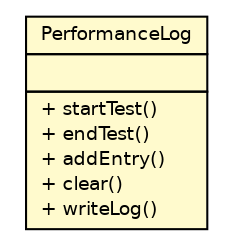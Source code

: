 #!/usr/local/bin/dot
#
# Class diagram 
# Generated by UmlGraph version 4.6 (http://www.spinellis.gr/sw/umlgraph)
#

digraph G {
	edge [fontname="Helvetica",fontsize=10,labelfontname="Helvetica",labelfontsize=10];
	node [fontname="Helvetica",fontsize=10,shape=plaintext];
	// edu.umd.cs.piccolo.PerformanceLog
	c203 [label=<<table border="0" cellborder="1" cellspacing="0" cellpadding="2" port="p" bgcolor="lemonChiffon" href="./PerformanceLog.html">
		<tr><td><table border="0" cellspacing="0" cellpadding="1">
			<tr><td> PerformanceLog </td></tr>
		</table></td></tr>
		<tr><td><table border="0" cellspacing="0" cellpadding="1">
			<tr><td align="left">  </td></tr>
		</table></td></tr>
		<tr><td><table border="0" cellspacing="0" cellpadding="1">
			<tr><td align="left"> + startTest() </td></tr>
			<tr><td align="left"> + endTest() </td></tr>
			<tr><td align="left"> + addEntry() </td></tr>
			<tr><td align="left"> + clear() </td></tr>
			<tr><td align="left"> + writeLog() </td></tr>
		</table></td></tr>
		</table>>, fontname="Helvetica", fontcolor="black", fontsize=9.0];
}

